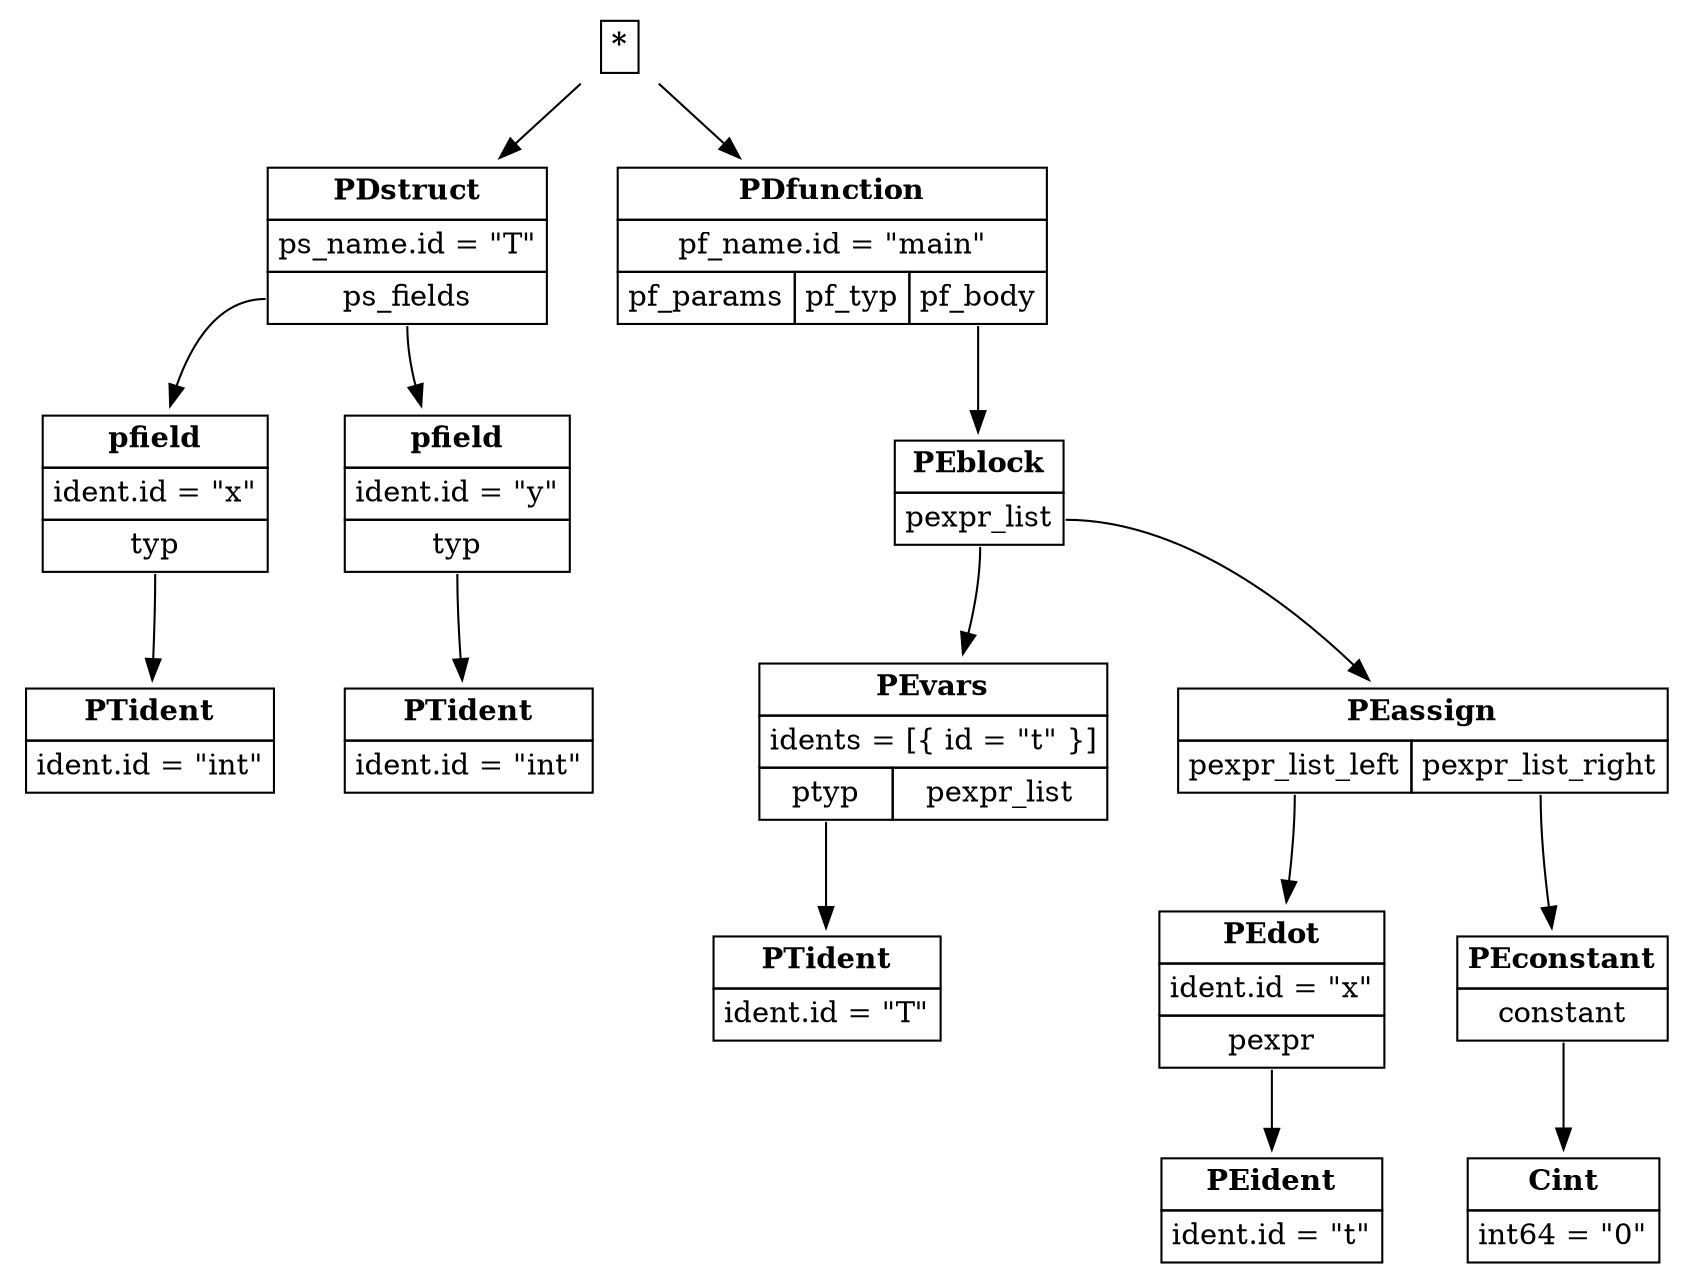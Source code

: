 digraph ast {
node [shape=plaintext];
root [label=<<table border='0' cellborder='1' cellspacing='0' cellpadding='4'><tr ><td colspan = '1'><b >*</b></td></tr></table>>]
PDstruct_1 [label=<<table border='0' cellborder='1' cellspacing='0' cellpadding='4'><tr ><td colspan = '1'><b >PDstruct</b></td></tr><tr ><td colspan = '1'>ps_name.id = "T"</td></tr><tr ><td port='ps_fields'>ps_fields</td></tr></table>>]
root -> PDstruct_1
pfield_2 [label=<<table border='0' cellborder='1' cellspacing='0' cellpadding='4'><tr ><td colspan = '1'><b >pfield</b></td></tr><tr ><td colspan = '1'>ident.id = "x"</td></tr><tr ><td port='typ'>typ</td></tr></table>>]
PDstruct_1:ps_fields -> pfield_2
PTident_3 [label=<<table border='0' cellborder='1' cellspacing='0' cellpadding='4'><tr ><td colspan = '1'><b >PTident</b></td></tr><tr ><td colspan = '1'>ident.id = "int"</td></tr></table>>]
pfield_2:typ -> PTident_3
pfield_4 [label=<<table border='0' cellborder='1' cellspacing='0' cellpadding='4'><tr ><td colspan = '1'><b >pfield</b></td></tr><tr ><td colspan = '1'>ident.id = "y"</td></tr><tr ><td port='typ'>typ</td></tr></table>>]
PDstruct_1:ps_fields -> pfield_4
PTident_5 [label=<<table border='0' cellborder='1' cellspacing='0' cellpadding='4'><tr ><td colspan = '1'><b >PTident</b></td></tr><tr ><td colspan = '1'>ident.id = "int"</td></tr></table>>]
pfield_4:typ -> PTident_5
PDfunction_6 [label=<<table border='0' cellborder='1' cellspacing='0' cellpadding='4'><tr ><td colspan = '3'><b >PDfunction</b></td></tr><tr ><td colspan = '3'>pf_name.id = "main"</td></tr><tr ><td port='pf_params'>pf_params</td><td port='pf_typ'>pf_typ</td><td port='pf_body'>pf_body</td></tr></table>>]
root -> PDfunction_6
PEblock_7 [label=<<table border='0' cellborder='1' cellspacing='0' cellpadding='4'><tr ><td colspan = '1'><b >PEblock</b></td></tr><tr ><td port='pexpr_list'>pexpr_list</td></tr></table>>]
PDfunction_6:pf_body -> PEblock_7
PEvars_8 [label=<<table border='0' cellborder='1' cellspacing='0' cellpadding='4'><tr ><td colspan = '2'><b >PEvars</b></td></tr><tr ><td colspan = '2'>idents = [{ id = "t" }]</td></tr><tr ><td port='ptyp'>ptyp</td><td port='pexpr_list'>pexpr_list</td></tr></table>>]
PEblock_7:pexpr_list -> PEvars_8
PTident_9 [label=<<table border='0' cellborder='1' cellspacing='0' cellpadding='4'><tr ><td colspan = '1'><b >PTident</b></td></tr><tr ><td colspan = '1'>ident.id = "T"</td></tr></table>>]
PEvars_8:ptyp -> PTident_9
PEassign_10 [label=<<table border='0' cellborder='1' cellspacing='0' cellpadding='4'><tr ><td colspan = '2'><b >PEassign</b></td></tr><tr ><td port='pexpr_list_left'>pexpr_list_left</td><td port='pexpr_list_right'>pexpr_list_right</td></tr></table>>]
PEblock_7:pexpr_list -> PEassign_10
PEdot_11 [label=<<table border='0' cellborder='1' cellspacing='0' cellpadding='4'><tr ><td colspan = '1'><b >PEdot</b></td></tr><tr ><td colspan = '1'>ident.id = "x"</td></tr><tr ><td port='pexpr'>pexpr</td></tr></table>>]
PEassign_10:pexpr_list_left -> PEdot_11
PEident_12 [label=<<table border='0' cellborder='1' cellspacing='0' cellpadding='4'><tr ><td colspan = '1'><b >PEident</b></td></tr><tr ><td colspan = '1'>ident.id = "t"</td></tr></table>>]
PEdot_11:pexpr -> PEident_12
PEconstant_13 [label=<<table border='0' cellborder='1' cellspacing='0' cellpadding='4'><tr ><td colspan = '1'><b >PEconstant</b></td></tr><tr ><td port='constant'>constant</td></tr></table>>]
PEassign_10:pexpr_list_right -> PEconstant_13
Cint_14 [label=<<table border='0' cellborder='1' cellspacing='0' cellpadding='4'><tr ><td colspan = '1'><b >Cint</b></td></tr><tr ><td colspan = '1'>int64 = "0"</td></tr></table>>]
PEconstant_13:constant -> Cint_14
}